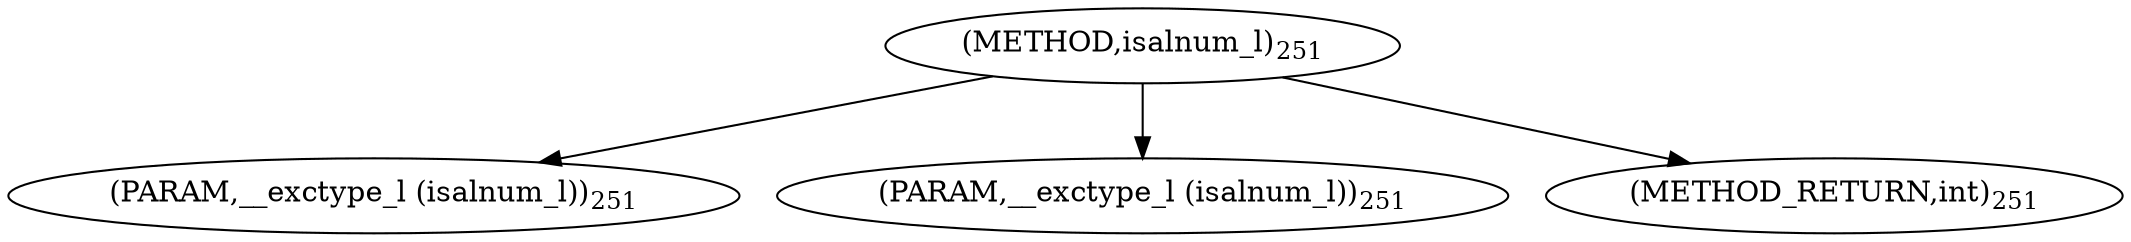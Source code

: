 digraph "isalnum_l" {  
"3003" [label = <(METHOD,isalnum_l)<SUB>251</SUB>> ]
"3004" [label = <(PARAM,__exctype_l (isalnum_l))<SUB>251</SUB>> ]
"3005" [label = <(PARAM,__exctype_l (isalnum_l))<SUB>251</SUB>> ]
"3006" [label = <(METHOD_RETURN,int)<SUB>251</SUB>> ]
  "3003" -> "3004" 
  "3003" -> "3005" 
  "3003" -> "3006" 
}

